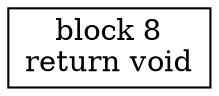 digraph "String.output():void" {
size = "11,7.5";
codeblock_8 [ shape = box, label = "block 8\nreturn void"];
}